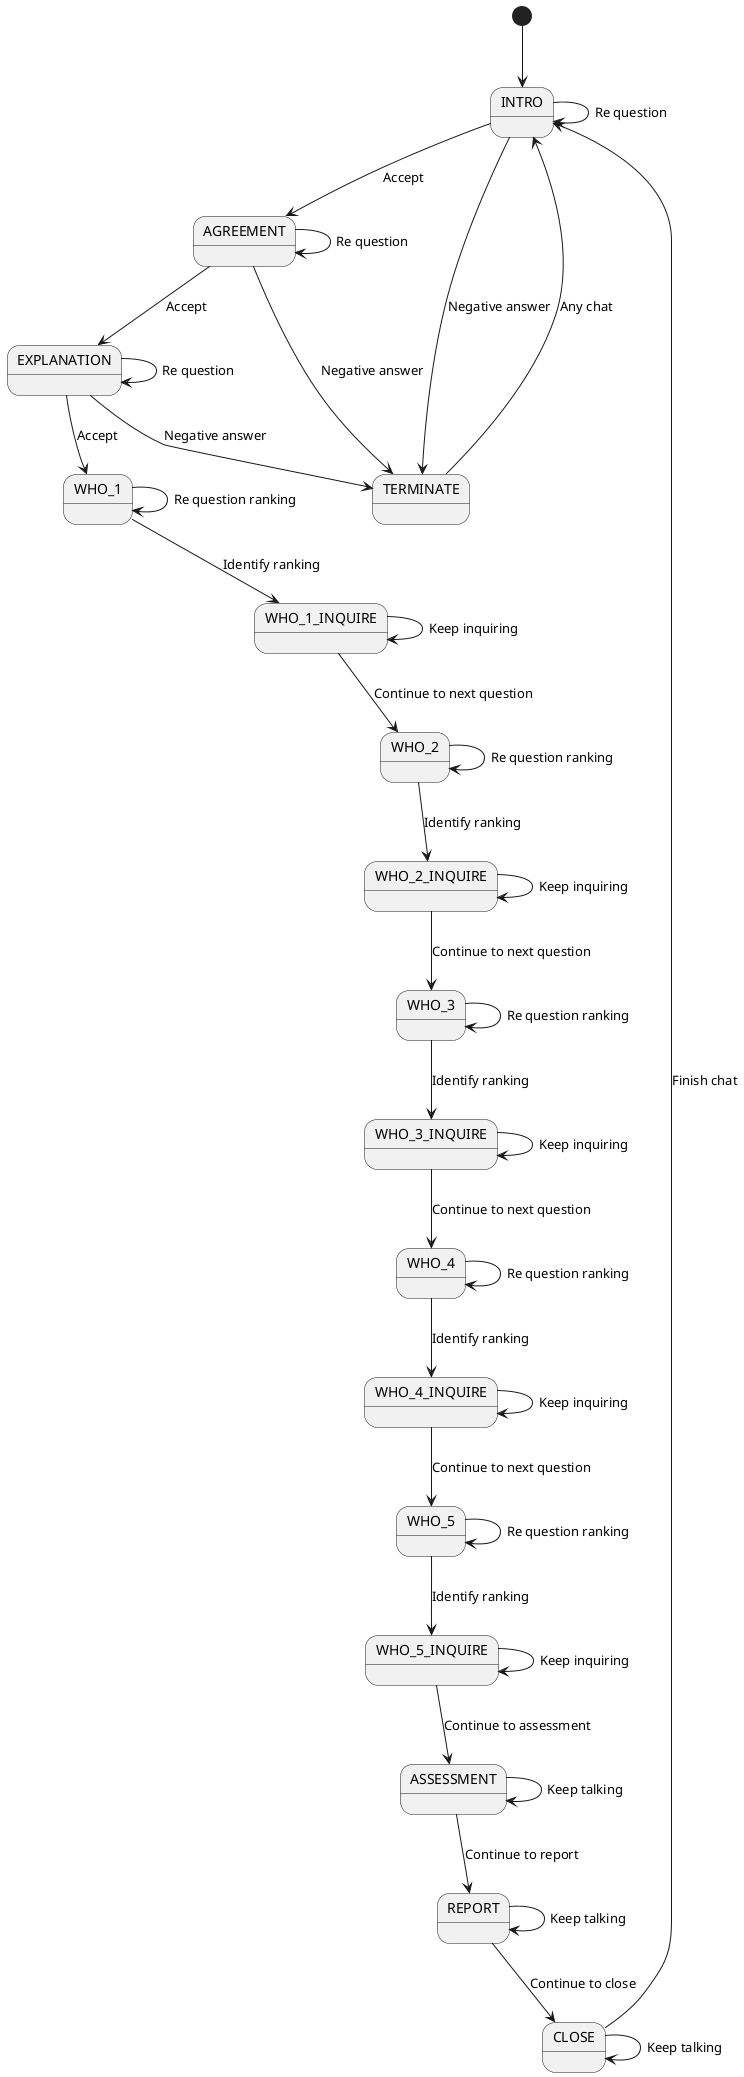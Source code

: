@startuml

[*] --> INTRO

INTRO --> AGREEMENT : Accept
INTRO --> INTRO : Re question
INTRO --> TERMINATE : Negative answer
AGREEMENT --> EXPLANATION : Accept
AGREEMENT --> AGREEMENT : Re question
AGREEMENT --> TERMINATE : Negative answer
EXPLANATION --> WHO_1 : Accept
EXPLANATION --> EXPLANATION : Re question
EXPLANATION --> TERMINATE : Negative answer
WHO_1 --> WHO_1_INQUIRE : Identify ranking
WHO_1 --> WHO_1 : Re question ranking
WHO_1_INQUIRE --> WHO_1_INQUIRE : Keep inquiring
WHO_1_INQUIRE --> WHO_2 : Continue to next question
WHO_2 --> WHO_2_INQUIRE : Identify ranking
WHO_2 --> WHO_2 : Re question ranking
WHO_2_INQUIRE --> WHO_2_INQUIRE : Keep inquiring
WHO_2_INQUIRE --> WHO_3 : Continue to next question
WHO_3 --> WHO_3_INQUIRE : Identify ranking
WHO_3 --> WHO_3 : Re question ranking
WHO_3_INQUIRE --> WHO_3_INQUIRE : Keep inquiring
WHO_3_INQUIRE --> WHO_4 : Continue to next question
WHO_4 --> WHO_4_INQUIRE : Identify ranking
WHO_4 --> WHO_4 : Re question ranking
WHO_4_INQUIRE --> WHO_4_INQUIRE : Keep inquiring
WHO_4_INQUIRE --> WHO_5 : Continue to next question
WHO_5 --> WHO_5_INQUIRE : Identify ranking
WHO_5 --> WHO_5 : Re question ranking
WHO_5_INQUIRE --> WHO_5_INQUIRE : Keep inquiring
WHO_5_INQUIRE --> ASSESSMENT : Continue to assessment
ASSESSMENT --> ASSESSMENT : Keep talking
ASSESSMENT --> REPORT : Continue to report
REPORT --> REPORT : Keep talking
REPORT --> CLOSE : Continue to close
CLOSE --> CLOSE : Keep talking
CLOSE --> INTRO : Finish chat
TERMINATE --> INTRO : Any chat


@enduml